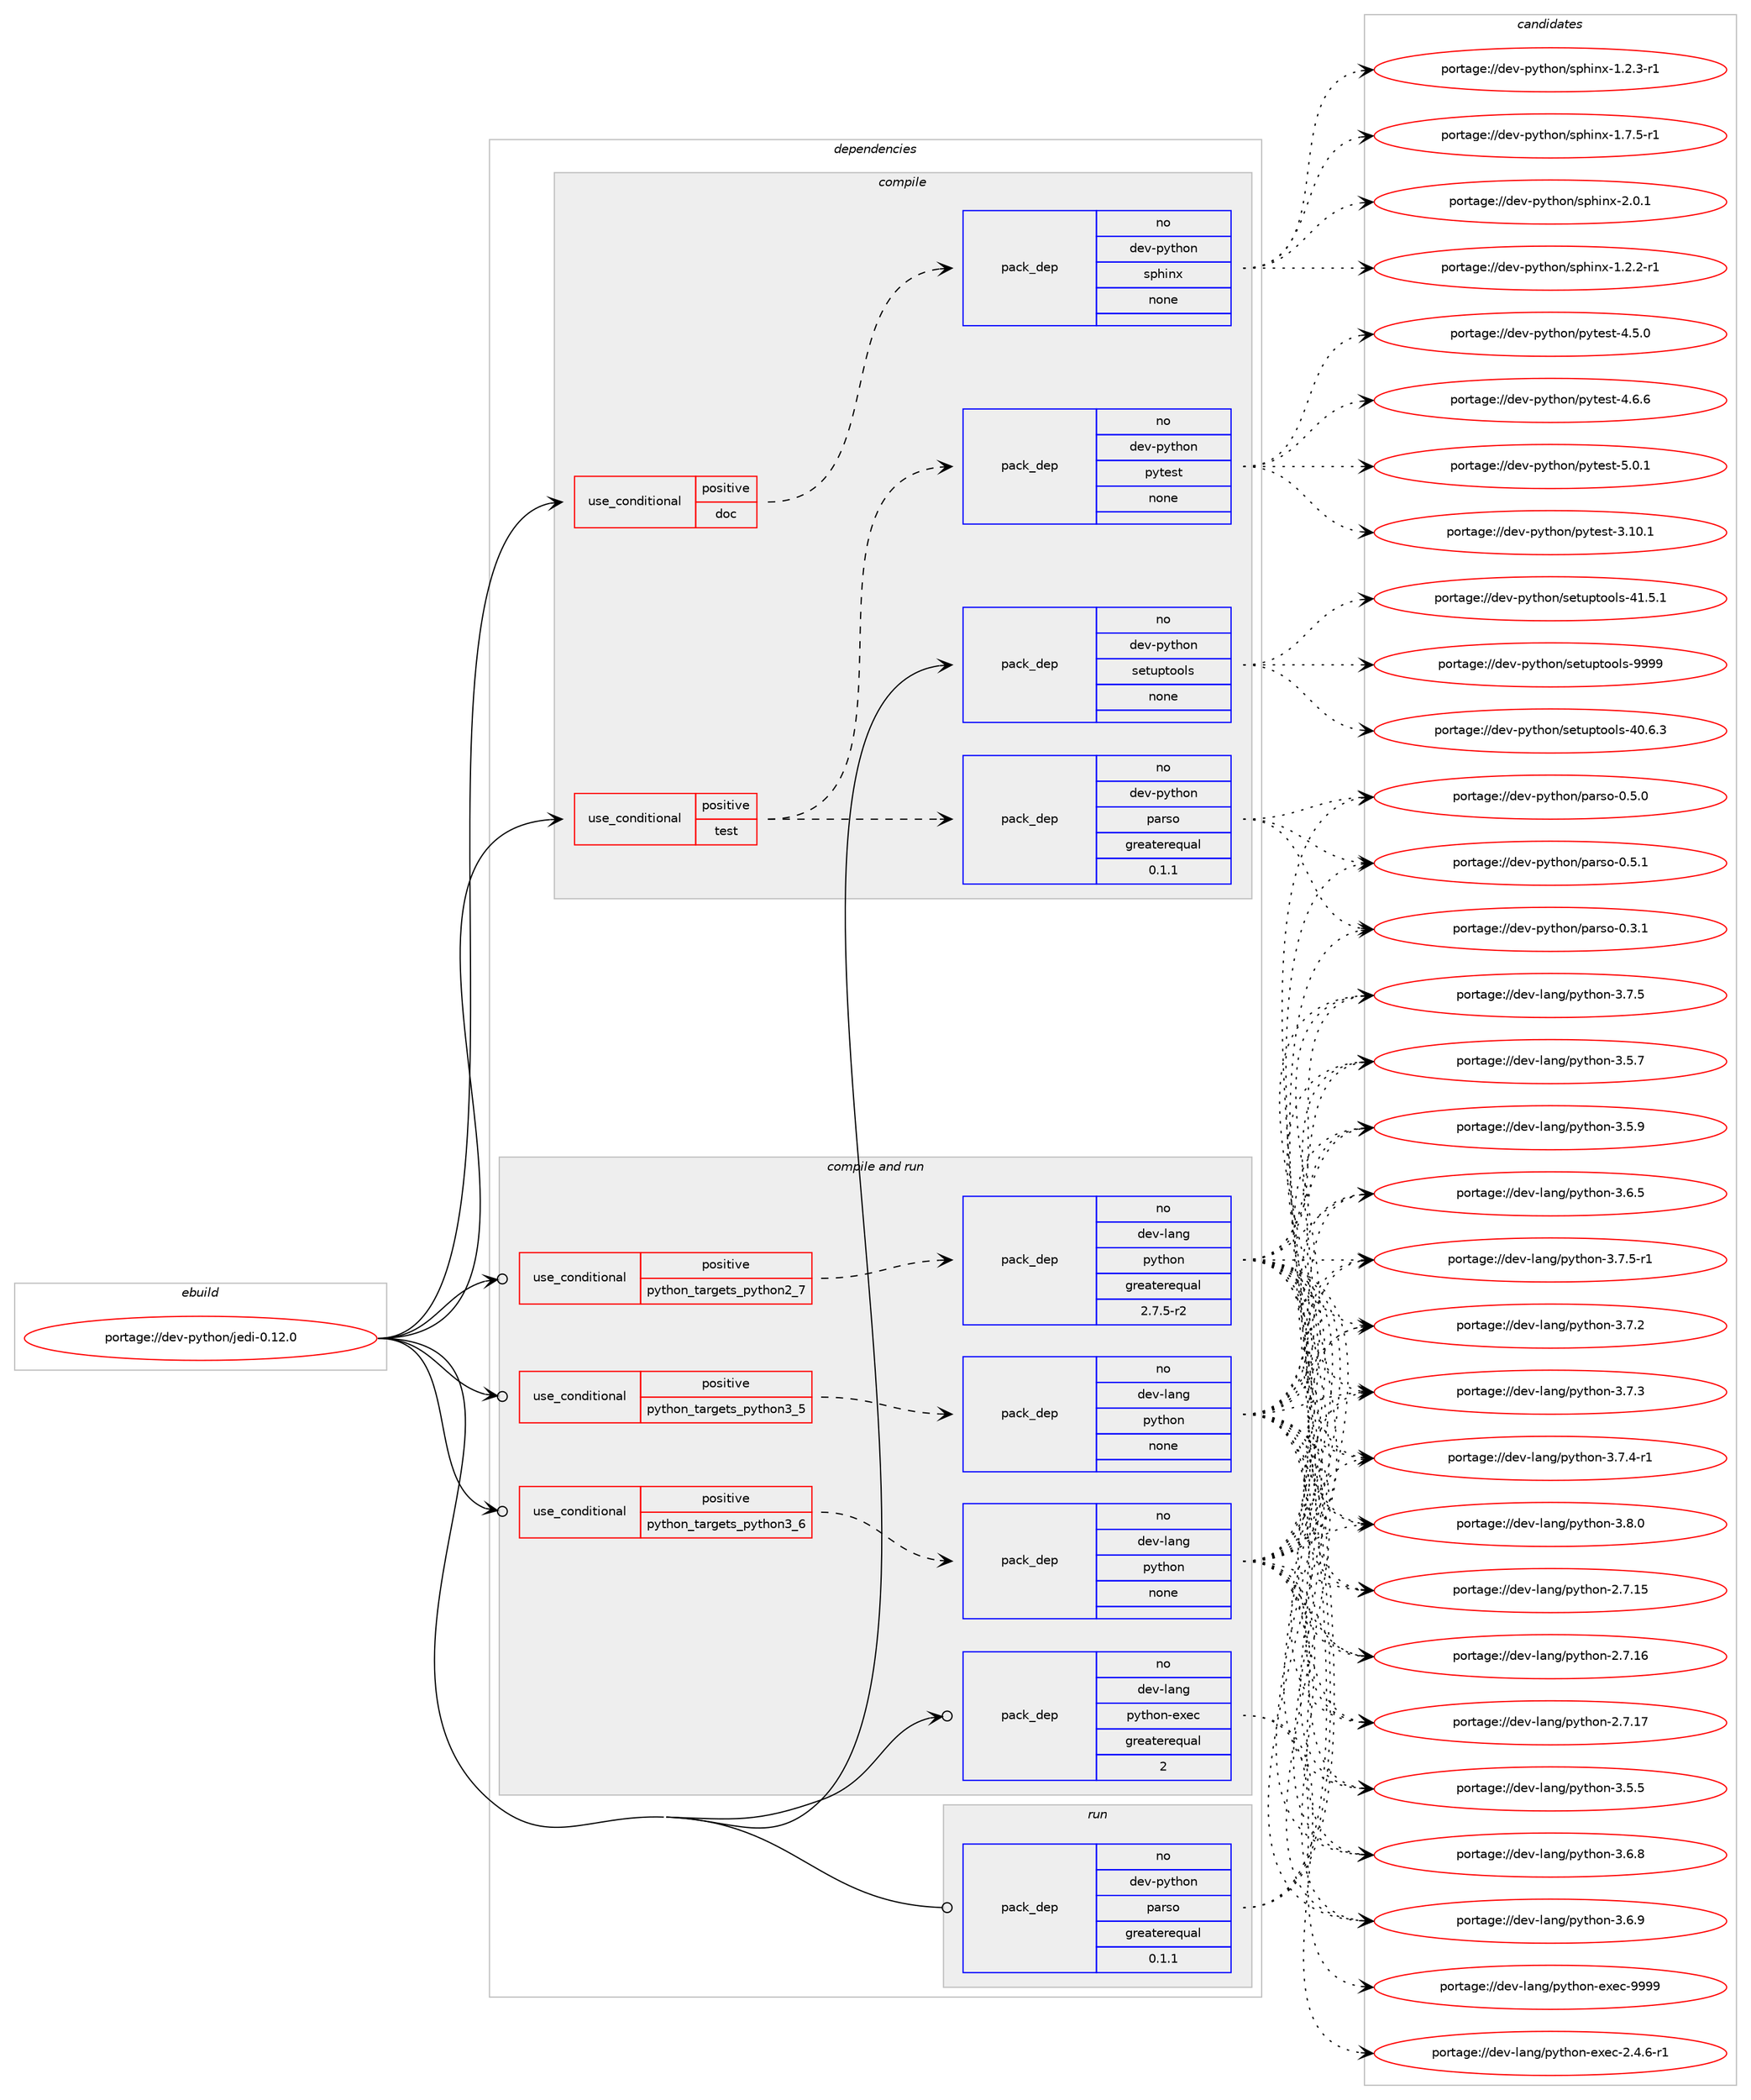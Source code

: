 digraph prolog {

# *************
# Graph options
# *************

newrank=true;
concentrate=true;
compound=true;
graph [rankdir=LR,fontname=Helvetica,fontsize=10,ranksep=1.5];#, ranksep=2.5, nodesep=0.2];
edge  [arrowhead=vee];
node  [fontname=Helvetica,fontsize=10];

# **********
# The ebuild
# **********

subgraph cluster_leftcol {
color=gray;
rank=same;
label=<<i>ebuild</i>>;
id [label="portage://dev-python/jedi-0.12.0", color=red, width=4, href="../dev-python/jedi-0.12.0.svg"];
}

# ****************
# The dependencies
# ****************

subgraph cluster_midcol {
color=gray;
label=<<i>dependencies</i>>;
subgraph cluster_compile {
fillcolor="#eeeeee";
style=filled;
label=<<i>compile</i>>;
subgraph cond30594 {
dependency145833 [label=<<TABLE BORDER="0" CELLBORDER="1" CELLSPACING="0" CELLPADDING="4"><TR><TD ROWSPAN="3" CELLPADDING="10">use_conditional</TD></TR><TR><TD>positive</TD></TR><TR><TD>doc</TD></TR></TABLE>>, shape=none, color=red];
subgraph pack111919 {
dependency145834 [label=<<TABLE BORDER="0" CELLBORDER="1" CELLSPACING="0" CELLPADDING="4" WIDTH="220"><TR><TD ROWSPAN="6" CELLPADDING="30">pack_dep</TD></TR><TR><TD WIDTH="110">no</TD></TR><TR><TD>dev-python</TD></TR><TR><TD>sphinx</TD></TR><TR><TD>none</TD></TR><TR><TD></TD></TR></TABLE>>, shape=none, color=blue];
}
dependency145833:e -> dependency145834:w [weight=20,style="dashed",arrowhead="vee"];
}
id:e -> dependency145833:w [weight=20,style="solid",arrowhead="vee"];
subgraph cond30595 {
dependency145835 [label=<<TABLE BORDER="0" CELLBORDER="1" CELLSPACING="0" CELLPADDING="4"><TR><TD ROWSPAN="3" CELLPADDING="10">use_conditional</TD></TR><TR><TD>positive</TD></TR><TR><TD>test</TD></TR></TABLE>>, shape=none, color=red];
subgraph pack111920 {
dependency145836 [label=<<TABLE BORDER="0" CELLBORDER="1" CELLSPACING="0" CELLPADDING="4" WIDTH="220"><TR><TD ROWSPAN="6" CELLPADDING="30">pack_dep</TD></TR><TR><TD WIDTH="110">no</TD></TR><TR><TD>dev-python</TD></TR><TR><TD>pytest</TD></TR><TR><TD>none</TD></TR><TR><TD></TD></TR></TABLE>>, shape=none, color=blue];
}
dependency145835:e -> dependency145836:w [weight=20,style="dashed",arrowhead="vee"];
subgraph pack111921 {
dependency145837 [label=<<TABLE BORDER="0" CELLBORDER="1" CELLSPACING="0" CELLPADDING="4" WIDTH="220"><TR><TD ROWSPAN="6" CELLPADDING="30">pack_dep</TD></TR><TR><TD WIDTH="110">no</TD></TR><TR><TD>dev-python</TD></TR><TR><TD>parso</TD></TR><TR><TD>greaterequal</TD></TR><TR><TD>0.1.1</TD></TR></TABLE>>, shape=none, color=blue];
}
dependency145835:e -> dependency145837:w [weight=20,style="dashed",arrowhead="vee"];
}
id:e -> dependency145835:w [weight=20,style="solid",arrowhead="vee"];
subgraph pack111922 {
dependency145838 [label=<<TABLE BORDER="0" CELLBORDER="1" CELLSPACING="0" CELLPADDING="4" WIDTH="220"><TR><TD ROWSPAN="6" CELLPADDING="30">pack_dep</TD></TR><TR><TD WIDTH="110">no</TD></TR><TR><TD>dev-python</TD></TR><TR><TD>setuptools</TD></TR><TR><TD>none</TD></TR><TR><TD></TD></TR></TABLE>>, shape=none, color=blue];
}
id:e -> dependency145838:w [weight=20,style="solid",arrowhead="vee"];
}
subgraph cluster_compileandrun {
fillcolor="#eeeeee";
style=filled;
label=<<i>compile and run</i>>;
subgraph cond30596 {
dependency145839 [label=<<TABLE BORDER="0" CELLBORDER="1" CELLSPACING="0" CELLPADDING="4"><TR><TD ROWSPAN="3" CELLPADDING="10">use_conditional</TD></TR><TR><TD>positive</TD></TR><TR><TD>python_targets_python2_7</TD></TR></TABLE>>, shape=none, color=red];
subgraph pack111923 {
dependency145840 [label=<<TABLE BORDER="0" CELLBORDER="1" CELLSPACING="0" CELLPADDING="4" WIDTH="220"><TR><TD ROWSPAN="6" CELLPADDING="30">pack_dep</TD></TR><TR><TD WIDTH="110">no</TD></TR><TR><TD>dev-lang</TD></TR><TR><TD>python</TD></TR><TR><TD>greaterequal</TD></TR><TR><TD>2.7.5-r2</TD></TR></TABLE>>, shape=none, color=blue];
}
dependency145839:e -> dependency145840:w [weight=20,style="dashed",arrowhead="vee"];
}
id:e -> dependency145839:w [weight=20,style="solid",arrowhead="odotvee"];
subgraph cond30597 {
dependency145841 [label=<<TABLE BORDER="0" CELLBORDER="1" CELLSPACING="0" CELLPADDING="4"><TR><TD ROWSPAN="3" CELLPADDING="10">use_conditional</TD></TR><TR><TD>positive</TD></TR><TR><TD>python_targets_python3_5</TD></TR></TABLE>>, shape=none, color=red];
subgraph pack111924 {
dependency145842 [label=<<TABLE BORDER="0" CELLBORDER="1" CELLSPACING="0" CELLPADDING="4" WIDTH="220"><TR><TD ROWSPAN="6" CELLPADDING="30">pack_dep</TD></TR><TR><TD WIDTH="110">no</TD></TR><TR><TD>dev-lang</TD></TR><TR><TD>python</TD></TR><TR><TD>none</TD></TR><TR><TD></TD></TR></TABLE>>, shape=none, color=blue];
}
dependency145841:e -> dependency145842:w [weight=20,style="dashed",arrowhead="vee"];
}
id:e -> dependency145841:w [weight=20,style="solid",arrowhead="odotvee"];
subgraph cond30598 {
dependency145843 [label=<<TABLE BORDER="0" CELLBORDER="1" CELLSPACING="0" CELLPADDING="4"><TR><TD ROWSPAN="3" CELLPADDING="10">use_conditional</TD></TR><TR><TD>positive</TD></TR><TR><TD>python_targets_python3_6</TD></TR></TABLE>>, shape=none, color=red];
subgraph pack111925 {
dependency145844 [label=<<TABLE BORDER="0" CELLBORDER="1" CELLSPACING="0" CELLPADDING="4" WIDTH="220"><TR><TD ROWSPAN="6" CELLPADDING="30">pack_dep</TD></TR><TR><TD WIDTH="110">no</TD></TR><TR><TD>dev-lang</TD></TR><TR><TD>python</TD></TR><TR><TD>none</TD></TR><TR><TD></TD></TR></TABLE>>, shape=none, color=blue];
}
dependency145843:e -> dependency145844:w [weight=20,style="dashed",arrowhead="vee"];
}
id:e -> dependency145843:w [weight=20,style="solid",arrowhead="odotvee"];
subgraph pack111926 {
dependency145845 [label=<<TABLE BORDER="0" CELLBORDER="1" CELLSPACING="0" CELLPADDING="4" WIDTH="220"><TR><TD ROWSPAN="6" CELLPADDING="30">pack_dep</TD></TR><TR><TD WIDTH="110">no</TD></TR><TR><TD>dev-lang</TD></TR><TR><TD>python-exec</TD></TR><TR><TD>greaterequal</TD></TR><TR><TD>2</TD></TR></TABLE>>, shape=none, color=blue];
}
id:e -> dependency145845:w [weight=20,style="solid",arrowhead="odotvee"];
}
subgraph cluster_run {
fillcolor="#eeeeee";
style=filled;
label=<<i>run</i>>;
subgraph pack111927 {
dependency145846 [label=<<TABLE BORDER="0" CELLBORDER="1" CELLSPACING="0" CELLPADDING="4" WIDTH="220"><TR><TD ROWSPAN="6" CELLPADDING="30">pack_dep</TD></TR><TR><TD WIDTH="110">no</TD></TR><TR><TD>dev-python</TD></TR><TR><TD>parso</TD></TR><TR><TD>greaterequal</TD></TR><TR><TD>0.1.1</TD></TR></TABLE>>, shape=none, color=blue];
}
id:e -> dependency145846:w [weight=20,style="solid",arrowhead="odot"];
}
}

# **************
# The candidates
# **************

subgraph cluster_choices {
rank=same;
color=gray;
label=<<i>candidates</i>>;

subgraph choice111919 {
color=black;
nodesep=1;
choiceportage10010111845112121116104111110471151121041051101204549465046504511449 [label="portage://dev-python/sphinx-1.2.2-r1", color=red, width=4,href="../dev-python/sphinx-1.2.2-r1.svg"];
choiceportage10010111845112121116104111110471151121041051101204549465046514511449 [label="portage://dev-python/sphinx-1.2.3-r1", color=red, width=4,href="../dev-python/sphinx-1.2.3-r1.svg"];
choiceportage10010111845112121116104111110471151121041051101204549465546534511449 [label="portage://dev-python/sphinx-1.7.5-r1", color=red, width=4,href="../dev-python/sphinx-1.7.5-r1.svg"];
choiceportage1001011184511212111610411111047115112104105110120455046484649 [label="portage://dev-python/sphinx-2.0.1", color=red, width=4,href="../dev-python/sphinx-2.0.1.svg"];
dependency145834:e -> choiceportage10010111845112121116104111110471151121041051101204549465046504511449:w [style=dotted,weight="100"];
dependency145834:e -> choiceportage10010111845112121116104111110471151121041051101204549465046514511449:w [style=dotted,weight="100"];
dependency145834:e -> choiceportage10010111845112121116104111110471151121041051101204549465546534511449:w [style=dotted,weight="100"];
dependency145834:e -> choiceportage1001011184511212111610411111047115112104105110120455046484649:w [style=dotted,weight="100"];
}
subgraph choice111920 {
color=black;
nodesep=1;
choiceportage100101118451121211161041111104711212111610111511645514649484649 [label="portage://dev-python/pytest-3.10.1", color=red, width=4,href="../dev-python/pytest-3.10.1.svg"];
choiceportage1001011184511212111610411111047112121116101115116455246534648 [label="portage://dev-python/pytest-4.5.0", color=red, width=4,href="../dev-python/pytest-4.5.0.svg"];
choiceportage1001011184511212111610411111047112121116101115116455246544654 [label="portage://dev-python/pytest-4.6.6", color=red, width=4,href="../dev-python/pytest-4.6.6.svg"];
choiceportage1001011184511212111610411111047112121116101115116455346484649 [label="portage://dev-python/pytest-5.0.1", color=red, width=4,href="../dev-python/pytest-5.0.1.svg"];
dependency145836:e -> choiceportage100101118451121211161041111104711212111610111511645514649484649:w [style=dotted,weight="100"];
dependency145836:e -> choiceportage1001011184511212111610411111047112121116101115116455246534648:w [style=dotted,weight="100"];
dependency145836:e -> choiceportage1001011184511212111610411111047112121116101115116455246544654:w [style=dotted,weight="100"];
dependency145836:e -> choiceportage1001011184511212111610411111047112121116101115116455346484649:w [style=dotted,weight="100"];
}
subgraph choice111921 {
color=black;
nodesep=1;
choiceportage100101118451121211161041111104711297114115111454846514649 [label="portage://dev-python/parso-0.3.1", color=red, width=4,href="../dev-python/parso-0.3.1.svg"];
choiceportage100101118451121211161041111104711297114115111454846534648 [label="portage://dev-python/parso-0.5.0", color=red, width=4,href="../dev-python/parso-0.5.0.svg"];
choiceportage100101118451121211161041111104711297114115111454846534649 [label="portage://dev-python/parso-0.5.1", color=red, width=4,href="../dev-python/parso-0.5.1.svg"];
dependency145837:e -> choiceportage100101118451121211161041111104711297114115111454846514649:w [style=dotted,weight="100"];
dependency145837:e -> choiceportage100101118451121211161041111104711297114115111454846534648:w [style=dotted,weight="100"];
dependency145837:e -> choiceportage100101118451121211161041111104711297114115111454846534649:w [style=dotted,weight="100"];
}
subgraph choice111922 {
color=black;
nodesep=1;
choiceportage100101118451121211161041111104711510111611711211611111110811545524846544651 [label="portage://dev-python/setuptools-40.6.3", color=red, width=4,href="../dev-python/setuptools-40.6.3.svg"];
choiceportage100101118451121211161041111104711510111611711211611111110811545524946534649 [label="portage://dev-python/setuptools-41.5.1", color=red, width=4,href="../dev-python/setuptools-41.5.1.svg"];
choiceportage10010111845112121116104111110471151011161171121161111111081154557575757 [label="portage://dev-python/setuptools-9999", color=red, width=4,href="../dev-python/setuptools-9999.svg"];
dependency145838:e -> choiceportage100101118451121211161041111104711510111611711211611111110811545524846544651:w [style=dotted,weight="100"];
dependency145838:e -> choiceportage100101118451121211161041111104711510111611711211611111110811545524946534649:w [style=dotted,weight="100"];
dependency145838:e -> choiceportage10010111845112121116104111110471151011161171121161111111081154557575757:w [style=dotted,weight="100"];
}
subgraph choice111923 {
color=black;
nodesep=1;
choiceportage10010111845108971101034711212111610411111045504655464953 [label="portage://dev-lang/python-2.7.15", color=red, width=4,href="../dev-lang/python-2.7.15.svg"];
choiceportage10010111845108971101034711212111610411111045504655464954 [label="portage://dev-lang/python-2.7.16", color=red, width=4,href="../dev-lang/python-2.7.16.svg"];
choiceportage10010111845108971101034711212111610411111045504655464955 [label="portage://dev-lang/python-2.7.17", color=red, width=4,href="../dev-lang/python-2.7.17.svg"];
choiceportage100101118451089711010347112121116104111110455146534653 [label="portage://dev-lang/python-3.5.5", color=red, width=4,href="../dev-lang/python-3.5.5.svg"];
choiceportage100101118451089711010347112121116104111110455146534655 [label="portage://dev-lang/python-3.5.7", color=red, width=4,href="../dev-lang/python-3.5.7.svg"];
choiceportage100101118451089711010347112121116104111110455146534657 [label="portage://dev-lang/python-3.5.9", color=red, width=4,href="../dev-lang/python-3.5.9.svg"];
choiceportage100101118451089711010347112121116104111110455146544653 [label="portage://dev-lang/python-3.6.5", color=red, width=4,href="../dev-lang/python-3.6.5.svg"];
choiceportage100101118451089711010347112121116104111110455146544656 [label="portage://dev-lang/python-3.6.8", color=red, width=4,href="../dev-lang/python-3.6.8.svg"];
choiceportage100101118451089711010347112121116104111110455146544657 [label="portage://dev-lang/python-3.6.9", color=red, width=4,href="../dev-lang/python-3.6.9.svg"];
choiceportage100101118451089711010347112121116104111110455146554650 [label="portage://dev-lang/python-3.7.2", color=red, width=4,href="../dev-lang/python-3.7.2.svg"];
choiceportage100101118451089711010347112121116104111110455146554651 [label="portage://dev-lang/python-3.7.3", color=red, width=4,href="../dev-lang/python-3.7.3.svg"];
choiceportage1001011184510897110103471121211161041111104551465546524511449 [label="portage://dev-lang/python-3.7.4-r1", color=red, width=4,href="../dev-lang/python-3.7.4-r1.svg"];
choiceportage100101118451089711010347112121116104111110455146554653 [label="portage://dev-lang/python-3.7.5", color=red, width=4,href="../dev-lang/python-3.7.5.svg"];
choiceportage1001011184510897110103471121211161041111104551465546534511449 [label="portage://dev-lang/python-3.7.5-r1", color=red, width=4,href="../dev-lang/python-3.7.5-r1.svg"];
choiceportage100101118451089711010347112121116104111110455146564648 [label="portage://dev-lang/python-3.8.0", color=red, width=4,href="../dev-lang/python-3.8.0.svg"];
dependency145840:e -> choiceportage10010111845108971101034711212111610411111045504655464953:w [style=dotted,weight="100"];
dependency145840:e -> choiceportage10010111845108971101034711212111610411111045504655464954:w [style=dotted,weight="100"];
dependency145840:e -> choiceportage10010111845108971101034711212111610411111045504655464955:w [style=dotted,weight="100"];
dependency145840:e -> choiceportage100101118451089711010347112121116104111110455146534653:w [style=dotted,weight="100"];
dependency145840:e -> choiceportage100101118451089711010347112121116104111110455146534655:w [style=dotted,weight="100"];
dependency145840:e -> choiceportage100101118451089711010347112121116104111110455146534657:w [style=dotted,weight="100"];
dependency145840:e -> choiceportage100101118451089711010347112121116104111110455146544653:w [style=dotted,weight="100"];
dependency145840:e -> choiceportage100101118451089711010347112121116104111110455146544656:w [style=dotted,weight="100"];
dependency145840:e -> choiceportage100101118451089711010347112121116104111110455146544657:w [style=dotted,weight="100"];
dependency145840:e -> choiceportage100101118451089711010347112121116104111110455146554650:w [style=dotted,weight="100"];
dependency145840:e -> choiceportage100101118451089711010347112121116104111110455146554651:w [style=dotted,weight="100"];
dependency145840:e -> choiceportage1001011184510897110103471121211161041111104551465546524511449:w [style=dotted,weight="100"];
dependency145840:e -> choiceportage100101118451089711010347112121116104111110455146554653:w [style=dotted,weight="100"];
dependency145840:e -> choiceportage1001011184510897110103471121211161041111104551465546534511449:w [style=dotted,weight="100"];
dependency145840:e -> choiceportage100101118451089711010347112121116104111110455146564648:w [style=dotted,weight="100"];
}
subgraph choice111924 {
color=black;
nodesep=1;
choiceportage10010111845108971101034711212111610411111045504655464953 [label="portage://dev-lang/python-2.7.15", color=red, width=4,href="../dev-lang/python-2.7.15.svg"];
choiceportage10010111845108971101034711212111610411111045504655464954 [label="portage://dev-lang/python-2.7.16", color=red, width=4,href="../dev-lang/python-2.7.16.svg"];
choiceportage10010111845108971101034711212111610411111045504655464955 [label="portage://dev-lang/python-2.7.17", color=red, width=4,href="../dev-lang/python-2.7.17.svg"];
choiceportage100101118451089711010347112121116104111110455146534653 [label="portage://dev-lang/python-3.5.5", color=red, width=4,href="../dev-lang/python-3.5.5.svg"];
choiceportage100101118451089711010347112121116104111110455146534655 [label="portage://dev-lang/python-3.5.7", color=red, width=4,href="../dev-lang/python-3.5.7.svg"];
choiceportage100101118451089711010347112121116104111110455146534657 [label="portage://dev-lang/python-3.5.9", color=red, width=4,href="../dev-lang/python-3.5.9.svg"];
choiceportage100101118451089711010347112121116104111110455146544653 [label="portage://dev-lang/python-3.6.5", color=red, width=4,href="../dev-lang/python-3.6.5.svg"];
choiceportage100101118451089711010347112121116104111110455146544656 [label="portage://dev-lang/python-3.6.8", color=red, width=4,href="../dev-lang/python-3.6.8.svg"];
choiceportage100101118451089711010347112121116104111110455146544657 [label="portage://dev-lang/python-3.6.9", color=red, width=4,href="../dev-lang/python-3.6.9.svg"];
choiceportage100101118451089711010347112121116104111110455146554650 [label="portage://dev-lang/python-3.7.2", color=red, width=4,href="../dev-lang/python-3.7.2.svg"];
choiceportage100101118451089711010347112121116104111110455146554651 [label="portage://dev-lang/python-3.7.3", color=red, width=4,href="../dev-lang/python-3.7.3.svg"];
choiceportage1001011184510897110103471121211161041111104551465546524511449 [label="portage://dev-lang/python-3.7.4-r1", color=red, width=4,href="../dev-lang/python-3.7.4-r1.svg"];
choiceportage100101118451089711010347112121116104111110455146554653 [label="portage://dev-lang/python-3.7.5", color=red, width=4,href="../dev-lang/python-3.7.5.svg"];
choiceportage1001011184510897110103471121211161041111104551465546534511449 [label="portage://dev-lang/python-3.7.5-r1", color=red, width=4,href="../dev-lang/python-3.7.5-r1.svg"];
choiceportage100101118451089711010347112121116104111110455146564648 [label="portage://dev-lang/python-3.8.0", color=red, width=4,href="../dev-lang/python-3.8.0.svg"];
dependency145842:e -> choiceportage10010111845108971101034711212111610411111045504655464953:w [style=dotted,weight="100"];
dependency145842:e -> choiceportage10010111845108971101034711212111610411111045504655464954:w [style=dotted,weight="100"];
dependency145842:e -> choiceportage10010111845108971101034711212111610411111045504655464955:w [style=dotted,weight="100"];
dependency145842:e -> choiceportage100101118451089711010347112121116104111110455146534653:w [style=dotted,weight="100"];
dependency145842:e -> choiceportage100101118451089711010347112121116104111110455146534655:w [style=dotted,weight="100"];
dependency145842:e -> choiceportage100101118451089711010347112121116104111110455146534657:w [style=dotted,weight="100"];
dependency145842:e -> choiceportage100101118451089711010347112121116104111110455146544653:w [style=dotted,weight="100"];
dependency145842:e -> choiceportage100101118451089711010347112121116104111110455146544656:w [style=dotted,weight="100"];
dependency145842:e -> choiceportage100101118451089711010347112121116104111110455146544657:w [style=dotted,weight="100"];
dependency145842:e -> choiceportage100101118451089711010347112121116104111110455146554650:w [style=dotted,weight="100"];
dependency145842:e -> choiceportage100101118451089711010347112121116104111110455146554651:w [style=dotted,weight="100"];
dependency145842:e -> choiceportage1001011184510897110103471121211161041111104551465546524511449:w [style=dotted,weight="100"];
dependency145842:e -> choiceportage100101118451089711010347112121116104111110455146554653:w [style=dotted,weight="100"];
dependency145842:e -> choiceportage1001011184510897110103471121211161041111104551465546534511449:w [style=dotted,weight="100"];
dependency145842:e -> choiceportage100101118451089711010347112121116104111110455146564648:w [style=dotted,weight="100"];
}
subgraph choice111925 {
color=black;
nodesep=1;
choiceportage10010111845108971101034711212111610411111045504655464953 [label="portage://dev-lang/python-2.7.15", color=red, width=4,href="../dev-lang/python-2.7.15.svg"];
choiceportage10010111845108971101034711212111610411111045504655464954 [label="portage://dev-lang/python-2.7.16", color=red, width=4,href="../dev-lang/python-2.7.16.svg"];
choiceportage10010111845108971101034711212111610411111045504655464955 [label="portage://dev-lang/python-2.7.17", color=red, width=4,href="../dev-lang/python-2.7.17.svg"];
choiceportage100101118451089711010347112121116104111110455146534653 [label="portage://dev-lang/python-3.5.5", color=red, width=4,href="../dev-lang/python-3.5.5.svg"];
choiceportage100101118451089711010347112121116104111110455146534655 [label="portage://dev-lang/python-3.5.7", color=red, width=4,href="../dev-lang/python-3.5.7.svg"];
choiceportage100101118451089711010347112121116104111110455146534657 [label="portage://dev-lang/python-3.5.9", color=red, width=4,href="../dev-lang/python-3.5.9.svg"];
choiceportage100101118451089711010347112121116104111110455146544653 [label="portage://dev-lang/python-3.6.5", color=red, width=4,href="../dev-lang/python-3.6.5.svg"];
choiceportage100101118451089711010347112121116104111110455146544656 [label="portage://dev-lang/python-3.6.8", color=red, width=4,href="../dev-lang/python-3.6.8.svg"];
choiceportage100101118451089711010347112121116104111110455146544657 [label="portage://dev-lang/python-3.6.9", color=red, width=4,href="../dev-lang/python-3.6.9.svg"];
choiceportage100101118451089711010347112121116104111110455146554650 [label="portage://dev-lang/python-3.7.2", color=red, width=4,href="../dev-lang/python-3.7.2.svg"];
choiceportage100101118451089711010347112121116104111110455146554651 [label="portage://dev-lang/python-3.7.3", color=red, width=4,href="../dev-lang/python-3.7.3.svg"];
choiceportage1001011184510897110103471121211161041111104551465546524511449 [label="portage://dev-lang/python-3.7.4-r1", color=red, width=4,href="../dev-lang/python-3.7.4-r1.svg"];
choiceportage100101118451089711010347112121116104111110455146554653 [label="portage://dev-lang/python-3.7.5", color=red, width=4,href="../dev-lang/python-3.7.5.svg"];
choiceportage1001011184510897110103471121211161041111104551465546534511449 [label="portage://dev-lang/python-3.7.5-r1", color=red, width=4,href="../dev-lang/python-3.7.5-r1.svg"];
choiceportage100101118451089711010347112121116104111110455146564648 [label="portage://dev-lang/python-3.8.0", color=red, width=4,href="../dev-lang/python-3.8.0.svg"];
dependency145844:e -> choiceportage10010111845108971101034711212111610411111045504655464953:w [style=dotted,weight="100"];
dependency145844:e -> choiceportage10010111845108971101034711212111610411111045504655464954:w [style=dotted,weight="100"];
dependency145844:e -> choiceportage10010111845108971101034711212111610411111045504655464955:w [style=dotted,weight="100"];
dependency145844:e -> choiceportage100101118451089711010347112121116104111110455146534653:w [style=dotted,weight="100"];
dependency145844:e -> choiceportage100101118451089711010347112121116104111110455146534655:w [style=dotted,weight="100"];
dependency145844:e -> choiceportage100101118451089711010347112121116104111110455146534657:w [style=dotted,weight="100"];
dependency145844:e -> choiceportage100101118451089711010347112121116104111110455146544653:w [style=dotted,weight="100"];
dependency145844:e -> choiceportage100101118451089711010347112121116104111110455146544656:w [style=dotted,weight="100"];
dependency145844:e -> choiceportage100101118451089711010347112121116104111110455146544657:w [style=dotted,weight="100"];
dependency145844:e -> choiceportage100101118451089711010347112121116104111110455146554650:w [style=dotted,weight="100"];
dependency145844:e -> choiceportage100101118451089711010347112121116104111110455146554651:w [style=dotted,weight="100"];
dependency145844:e -> choiceportage1001011184510897110103471121211161041111104551465546524511449:w [style=dotted,weight="100"];
dependency145844:e -> choiceportage100101118451089711010347112121116104111110455146554653:w [style=dotted,weight="100"];
dependency145844:e -> choiceportage1001011184510897110103471121211161041111104551465546534511449:w [style=dotted,weight="100"];
dependency145844:e -> choiceportage100101118451089711010347112121116104111110455146564648:w [style=dotted,weight="100"];
}
subgraph choice111926 {
color=black;
nodesep=1;
choiceportage10010111845108971101034711212111610411111045101120101994550465246544511449 [label="portage://dev-lang/python-exec-2.4.6-r1", color=red, width=4,href="../dev-lang/python-exec-2.4.6-r1.svg"];
choiceportage10010111845108971101034711212111610411111045101120101994557575757 [label="portage://dev-lang/python-exec-9999", color=red, width=4,href="../dev-lang/python-exec-9999.svg"];
dependency145845:e -> choiceportage10010111845108971101034711212111610411111045101120101994550465246544511449:w [style=dotted,weight="100"];
dependency145845:e -> choiceportage10010111845108971101034711212111610411111045101120101994557575757:w [style=dotted,weight="100"];
}
subgraph choice111927 {
color=black;
nodesep=1;
choiceportage100101118451121211161041111104711297114115111454846514649 [label="portage://dev-python/parso-0.3.1", color=red, width=4,href="../dev-python/parso-0.3.1.svg"];
choiceportage100101118451121211161041111104711297114115111454846534648 [label="portage://dev-python/parso-0.5.0", color=red, width=4,href="../dev-python/parso-0.5.0.svg"];
choiceportage100101118451121211161041111104711297114115111454846534649 [label="portage://dev-python/parso-0.5.1", color=red, width=4,href="../dev-python/parso-0.5.1.svg"];
dependency145846:e -> choiceportage100101118451121211161041111104711297114115111454846514649:w [style=dotted,weight="100"];
dependency145846:e -> choiceportage100101118451121211161041111104711297114115111454846534648:w [style=dotted,weight="100"];
dependency145846:e -> choiceportage100101118451121211161041111104711297114115111454846534649:w [style=dotted,weight="100"];
}
}

}
